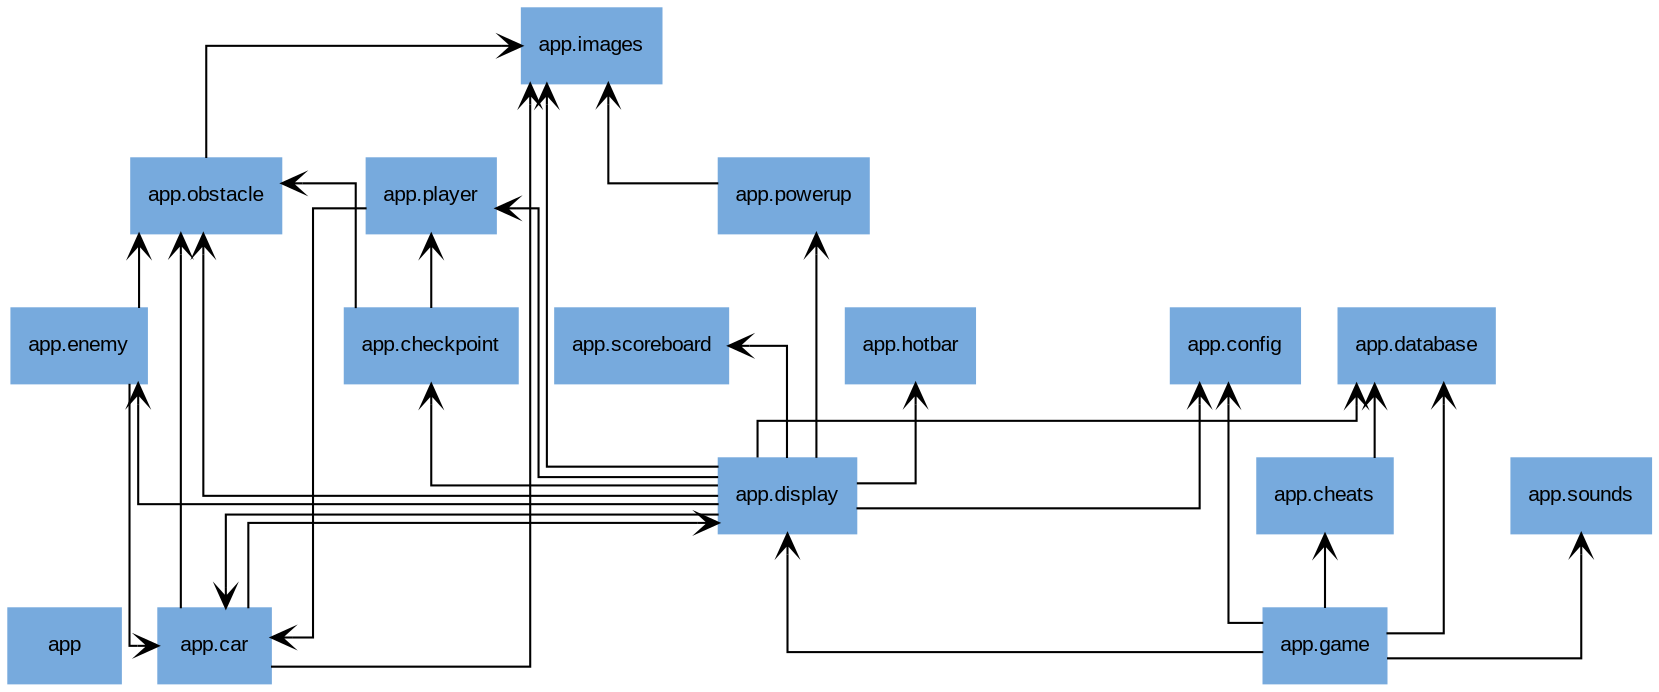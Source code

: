 digraph "packages_GameApp" {
  splines=ortho;
  edge [dir="forward", labelfloat=false, label=""];
  node [shape=record, fontname=Arial, fontsize=10];
  graph [label=""];

rankdir=BT
charset="utf-8"
"app" [color="#77AADD", label=<app>, shape="box", style="filled"];
"app.car" [color="#77AADD", label=<app.car>, shape="box", style="filled"];
"app.cheats" [color="#77AADD", label=<app.cheats>, shape="box", style="filled"];
"app.checkpoint" [color="#77AADD", label=<app.checkpoint>, shape="box", style="filled"];
"app.config" [color="#77AADD", label=<app.config>, shape="box", style="filled"];
"app.database" [color="#77AADD", label=<app.database>, shape="box", style="filled"];
"app.display" [color="#77AADD", label=<app.display>, shape="box", style="filled"];
"app.enemy" [color="#77AADD", label=<app.enemy>, shape="box", style="filled"];
"app.game" [color="#77AADD", label=<app.game>, shape="box", style="filled"];
"app.hotbar" [color="#77AADD", label=<app.hotbar>, shape="box", style="filled"];
"app.images" [color="#77AADD", label=<app.images>, shape="box", style="filled"];
"app.obstacle" [color="#77AADD", label=<app.obstacle>, shape="box", style="filled"];
"app.player" [color="#77AADD", label=<app.player>, shape="box", style="filled"];
"app.powerup" [color="#77AADD", label=<app.powerup>, shape="box", style="filled"];
"app.scoreboard" [color="#77AADD", label=<app.scoreboard>, shape="box", style="filled"];
"app.sounds" [color="#77AADD", label=<app.sounds>, shape="box", style="filled"];
"app.car" -> "app.display" [arrowhead="open", arrowtail="none"];
"app.car" -> "app.images" [arrowhead="open", arrowtail="none"];
"app.car" -> "app.obstacle" [arrowhead="open", arrowtail="none"];
"app.cheats" -> "app.database" [arrowhead="open", arrowtail="none"];
"app.checkpoint" -> "app.obstacle" [arrowhead="open", arrowtail="none"];
"app.checkpoint" -> "app.player" [arrowhead="open", arrowtail="none"];
"app.display" -> "app.car" [arrowhead="open", arrowtail="none"];
"app.display" -> "app.checkpoint" [arrowhead="open", arrowtail="none"];
"app.display" -> "app.config" [arrowhead="open", arrowtail="none"];
"app.display" -> "app.database" [arrowhead="open", arrowtail="none"];
"app.display" -> "app.enemy" [arrowhead="open", arrowtail="none"];
"app.display" -> "app.hotbar" [arrowhead="open", arrowtail="none"];
"app.display" -> "app.images" [arrowhead="open", arrowtail="none"];
"app.display" -> "app.obstacle" [arrowhead="open", arrowtail="none"];
"app.display" -> "app.player" [arrowhead="open", arrowtail="none"];
"app.display" -> "app.powerup" [arrowhead="open", arrowtail="none"];
"app.display" -> "app.scoreboard" [arrowhead="open", arrowtail="none"];
"app.enemy" -> "app.car" [arrowhead="open", arrowtail="none"];
"app.enemy" -> "app.obstacle" [arrowhead="open", arrowtail="none"];
"app.game" -> "app.cheats" [arrowhead="open", arrowtail="none"];
"app.game" -> "app.config" [arrowhead="open", arrowtail="none"];
"app.game" -> "app.database" [arrowhead="open", arrowtail="none"];
"app.game" -> "app.display" [arrowhead="open", arrowtail="none"];
"app.game" -> "app.sounds" [arrowhead="open", arrowtail="none"];
"app.obstacle" -> "app.images" [arrowhead="open", arrowtail="none"];
"app.player" -> "app.car" [arrowhead="open", arrowtail="none"];
"app.powerup" -> "app.images" [arrowhead="open", arrowtail="none"];
}
